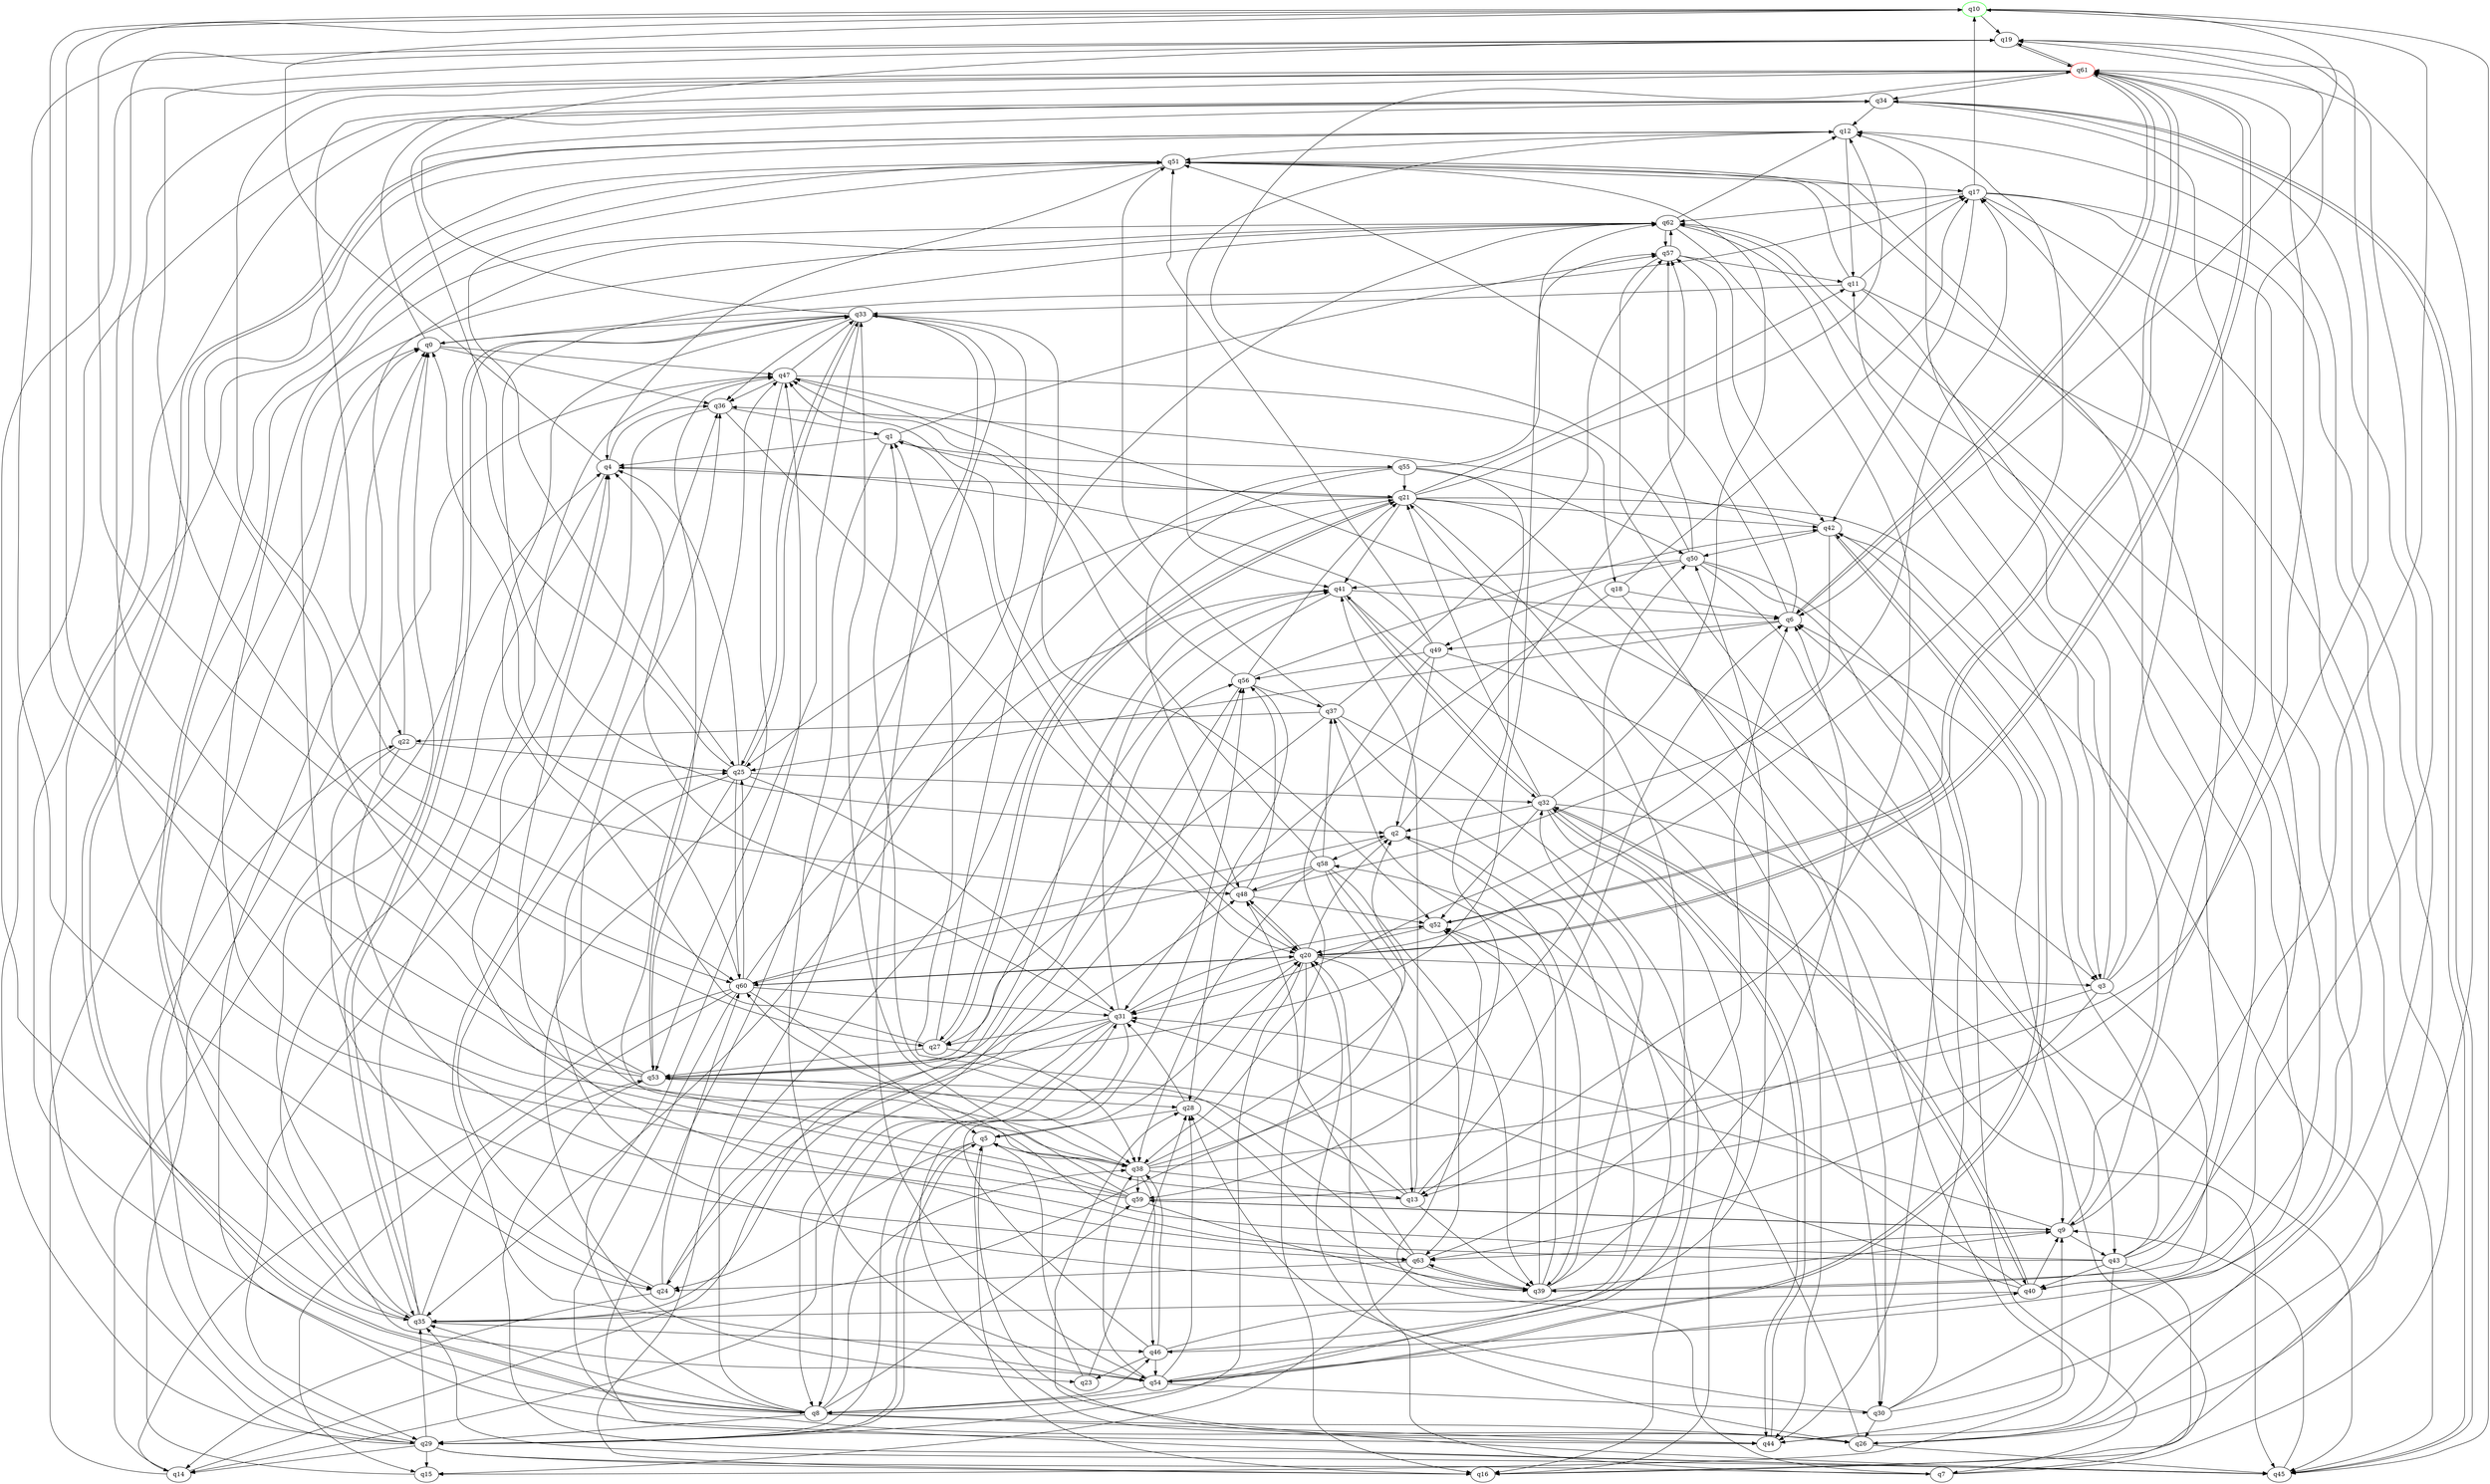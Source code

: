 digraph A{
q10 [initial=1,color=green];
q61 [final=1,color=red];
q0 -> q17;
q0 -> q34;
q0 -> q36;
q0 -> q47;
q1 -> q4;
q1 -> q20;
q1 -> q54;
q1 -> q55;
q1 -> q57;
q2 -> q39;
q2 -> q57;
q2 -> q58;
q3 -> q12;
q3 -> q13;
q3 -> q17;
q3 -> q19;
q3 -> q40;
q3 -> q63;
q4 -> q10;
q4 -> q21;
q4 -> q36;
q4 -> q54;
q5 -> q20;
q5 -> q24;
q5 -> q26;
q5 -> q29;
q5 -> q38;
q6 -> q25;
q6 -> q49;
q6 -> q51;
q6 -> q57;
q6 -> q61;
q7 -> q6;
q7 -> q12;
q7 -> q20;
q7 -> q52;
q8 -> q12;
q8 -> q21;
q8 -> q26;
q8 -> q29;
q8 -> q34;
q8 -> q35;
q8 -> q38;
q8 -> q44;
q8 -> q46;
q8 -> q47;
q8 -> q59;
q9 -> q10;
q9 -> q11;
q9 -> q31;
q9 -> q43;
q9 -> q59;
q9 -> q63;
q10 -> q6;
q10 -> q19;
q10 -> q27;
q10 -> q38;
q10 -> q45;
q11 -> q17;
q11 -> q33;
q11 -> q39;
q11 -> q45;
q11 -> q51;
q12 -> q8;
q12 -> q11;
q12 -> q41;
q12 -> q51;
q13 -> q1;
q13 -> q5;
q13 -> q6;
q13 -> q39;
q13 -> q41;
q13 -> q53;
q14 -> q0;
q14 -> q4;
q14 -> q41;
q15 -> q47;
q16 -> q5;
q16 -> q33;
q16 -> q42;
q17 -> q10;
q17 -> q26;
q17 -> q39;
q17 -> q42;
q17 -> q46;
q17 -> q62;
q18 -> q6;
q18 -> q15;
q18 -> q17;
q18 -> q31;
q19 -> q24;
q19 -> q26;
q19 -> q60;
q19 -> q61;
q20 -> q2;
q20 -> q3;
q20 -> q12;
q20 -> q13;
q20 -> q16;
q20 -> q29;
q20 -> q31;
q20 -> q48;
q20 -> q60;
q20 -> q61;
q21 -> q1;
q21 -> q3;
q21 -> q11;
q21 -> q12;
q21 -> q25;
q21 -> q27;
q21 -> q41;
q21 -> q42;
q21 -> q43;
q21 -> q44;
q22 -> q0;
q22 -> q24;
q22 -> q25;
q22 -> q63;
q23 -> q5;
q23 -> q28;
q24 -> q14;
q24 -> q25;
q24 -> q48;
q24 -> q60;
q25 -> q4;
q25 -> q19;
q25 -> q31;
q25 -> q32;
q25 -> q33;
q25 -> q39;
q25 -> q53;
q25 -> q60;
q26 -> q20;
q26 -> q45;
q26 -> q58;
q26 -> q62;
q27 -> q21;
q27 -> q33;
q27 -> q38;
q27 -> q53;
q27 -> q62;
q28 -> q5;
q28 -> q20;
q28 -> q31;
q28 -> q39;
q29 -> q0;
q29 -> q5;
q29 -> q7;
q29 -> q14;
q29 -> q15;
q29 -> q16;
q29 -> q22;
q29 -> q31;
q29 -> q35;
q29 -> q51;
q30 -> q6;
q30 -> q26;
q30 -> q28;
q30 -> q34;
q30 -> q62;
q31 -> q4;
q31 -> q8;
q31 -> q14;
q31 -> q24;
q31 -> q27;
q31 -> q41;
q31 -> q44;
q31 -> q52;
q32 -> q2;
q32 -> q9;
q32 -> q16;
q32 -> q21;
q32 -> q40;
q32 -> q41;
q32 -> q44;
q32 -> q51;
q32 -> q52;
q33 -> q0;
q33 -> q25;
q33 -> q34;
q33 -> q35;
q33 -> q36;
q33 -> q45;
q33 -> q52;
q33 -> q53;
q33 -> q54;
q34 -> q9;
q34 -> q12;
q34 -> q29;
q34 -> q45;
q35 -> q0;
q35 -> q33;
q35 -> q46;
q35 -> q47;
q35 -> q51;
q35 -> q53;
q35 -> q56;
q36 -> q1;
q36 -> q20;
q36 -> q29;
q37 -> q8;
q37 -> q16;
q37 -> q22;
q37 -> q27;
q37 -> q51;
q37 -> q57;
q38 -> q2;
q38 -> q13;
q38 -> q19;
q38 -> q36;
q38 -> q46;
q38 -> q50;
q38 -> q59;
q39 -> q6;
q39 -> q9;
q39 -> q32;
q39 -> q37;
q39 -> q52;
q39 -> q63;
q40 -> q9;
q40 -> q31;
q40 -> q32;
q40 -> q35;
q40 -> q51;
q40 -> q52;
q41 -> q6;
q41 -> q30;
q41 -> q32;
q41 -> q53;
q42 -> q31;
q42 -> q36;
q42 -> q50;
q42 -> q54;
q43 -> q4;
q43 -> q16;
q43 -> q40;
q43 -> q42;
q43 -> q44;
q43 -> q51;
q43 -> q60;
q43 -> q61;
q44 -> q0;
q44 -> q9;
q44 -> q32;
q45 -> q9;
q45 -> q28;
q45 -> q34;
q45 -> q35;
q46 -> q2;
q46 -> q23;
q46 -> q38;
q46 -> q50;
q46 -> q54;
q46 -> q56;
q47 -> q3;
q47 -> q18;
q47 -> q23;
q47 -> q33;
q47 -> q36;
q48 -> q17;
q48 -> q20;
q48 -> q47;
q48 -> q52;
q48 -> q56;
q49 -> q2;
q49 -> q4;
q49 -> q30;
q49 -> q38;
q49 -> q51;
q49 -> q56;
q50 -> q7;
q50 -> q41;
q50 -> q44;
q50 -> q45;
q50 -> q49;
q50 -> q57;
q50 -> q61;
q51 -> q4;
q51 -> q17;
q51 -> q25;
q52 -> q20;
q52 -> q61;
q53 -> q10;
q53 -> q12;
q53 -> q19;
q53 -> q28;
q53 -> q38;
q53 -> q45;
q53 -> q47;
q53 -> q56;
q53 -> q62;
q54 -> q8;
q54 -> q21;
q54 -> q28;
q54 -> q30;
q54 -> q36;
q54 -> q38;
q54 -> q40;
q54 -> q42;
q55 -> q21;
q55 -> q35;
q55 -> q48;
q55 -> q50;
q55 -> q57;
q55 -> q59;
q56 -> q8;
q56 -> q21;
q56 -> q28;
q56 -> q37;
q56 -> q42;
q56 -> q47;
q57 -> q11;
q57 -> q42;
q57 -> q45;
q57 -> q62;
q58 -> q35;
q58 -> q37;
q58 -> q38;
q58 -> q39;
q58 -> q47;
q58 -> q48;
q58 -> q60;
q58 -> q63;
q59 -> q4;
q59 -> q9;
q59 -> q33;
q59 -> q39;
q59 -> q47;
q59 -> q51;
q59 -> q61;
q60 -> q0;
q60 -> q2;
q60 -> q5;
q60 -> q14;
q60 -> q15;
q60 -> q20;
q60 -> q25;
q60 -> q26;
q60 -> q31;
q60 -> q41;
q61 -> q6;
q61 -> q19;
q61 -> q20;
q61 -> q22;
q61 -> q34;
q61 -> q35;
q61 -> q48;
q61 -> q52;
q61 -> q63;
q62 -> q2;
q62 -> q3;
q62 -> q12;
q62 -> q13;
q62 -> q35;
q62 -> q38;
q62 -> q57;
q62 -> q60;
q63 -> q1;
q63 -> q6;
q63 -> q15;
q63 -> q24;
q63 -> q39;
q63 -> q48;
}